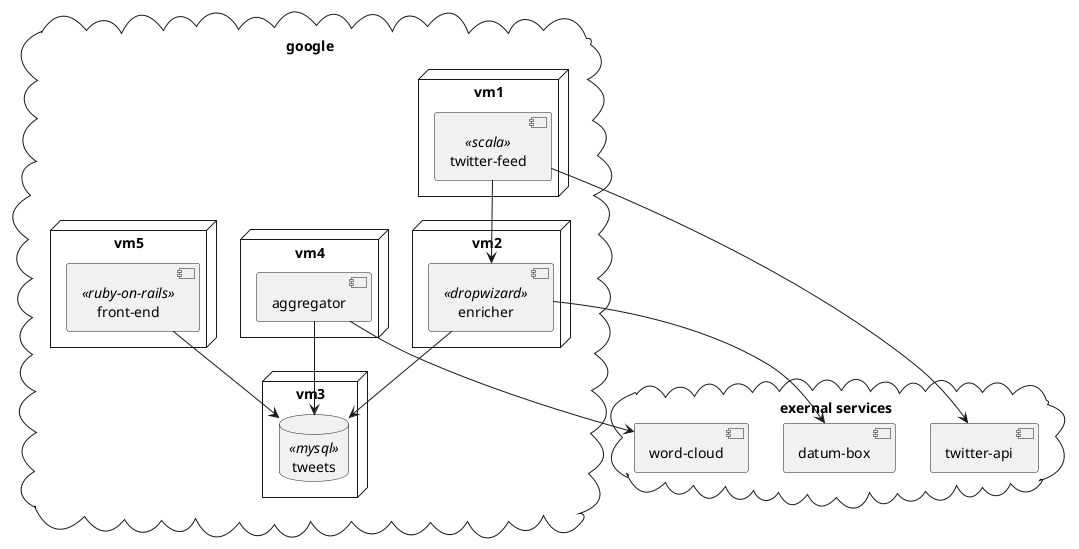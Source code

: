 @startuml

cloud "exernal services" {
	[twitter-api]
	[datum-box]
	[word-cloud]
}

cloud "google" {
	node vm1 {
		[twitter-feed] <<scala>>
	}

	node vm2 {
		[enricher] <<dropwizard>>
	}

	node vm3 {
		database tweets <<mysql>>
	}

	node vm4 {
		[aggregator]	
	}

	node vm5 {
		[front-end] <<ruby-on-rails>>
	}
}

[aggregator] --> tweets
[aggregator] --> [word-cloud]
[twitter-feed] --> [twitter-api]
[front-end] --> tweets
[twitter-feed] --> [enricher]
[enricher] --> tweets
[enricher] --> [datum-box]

@enduml